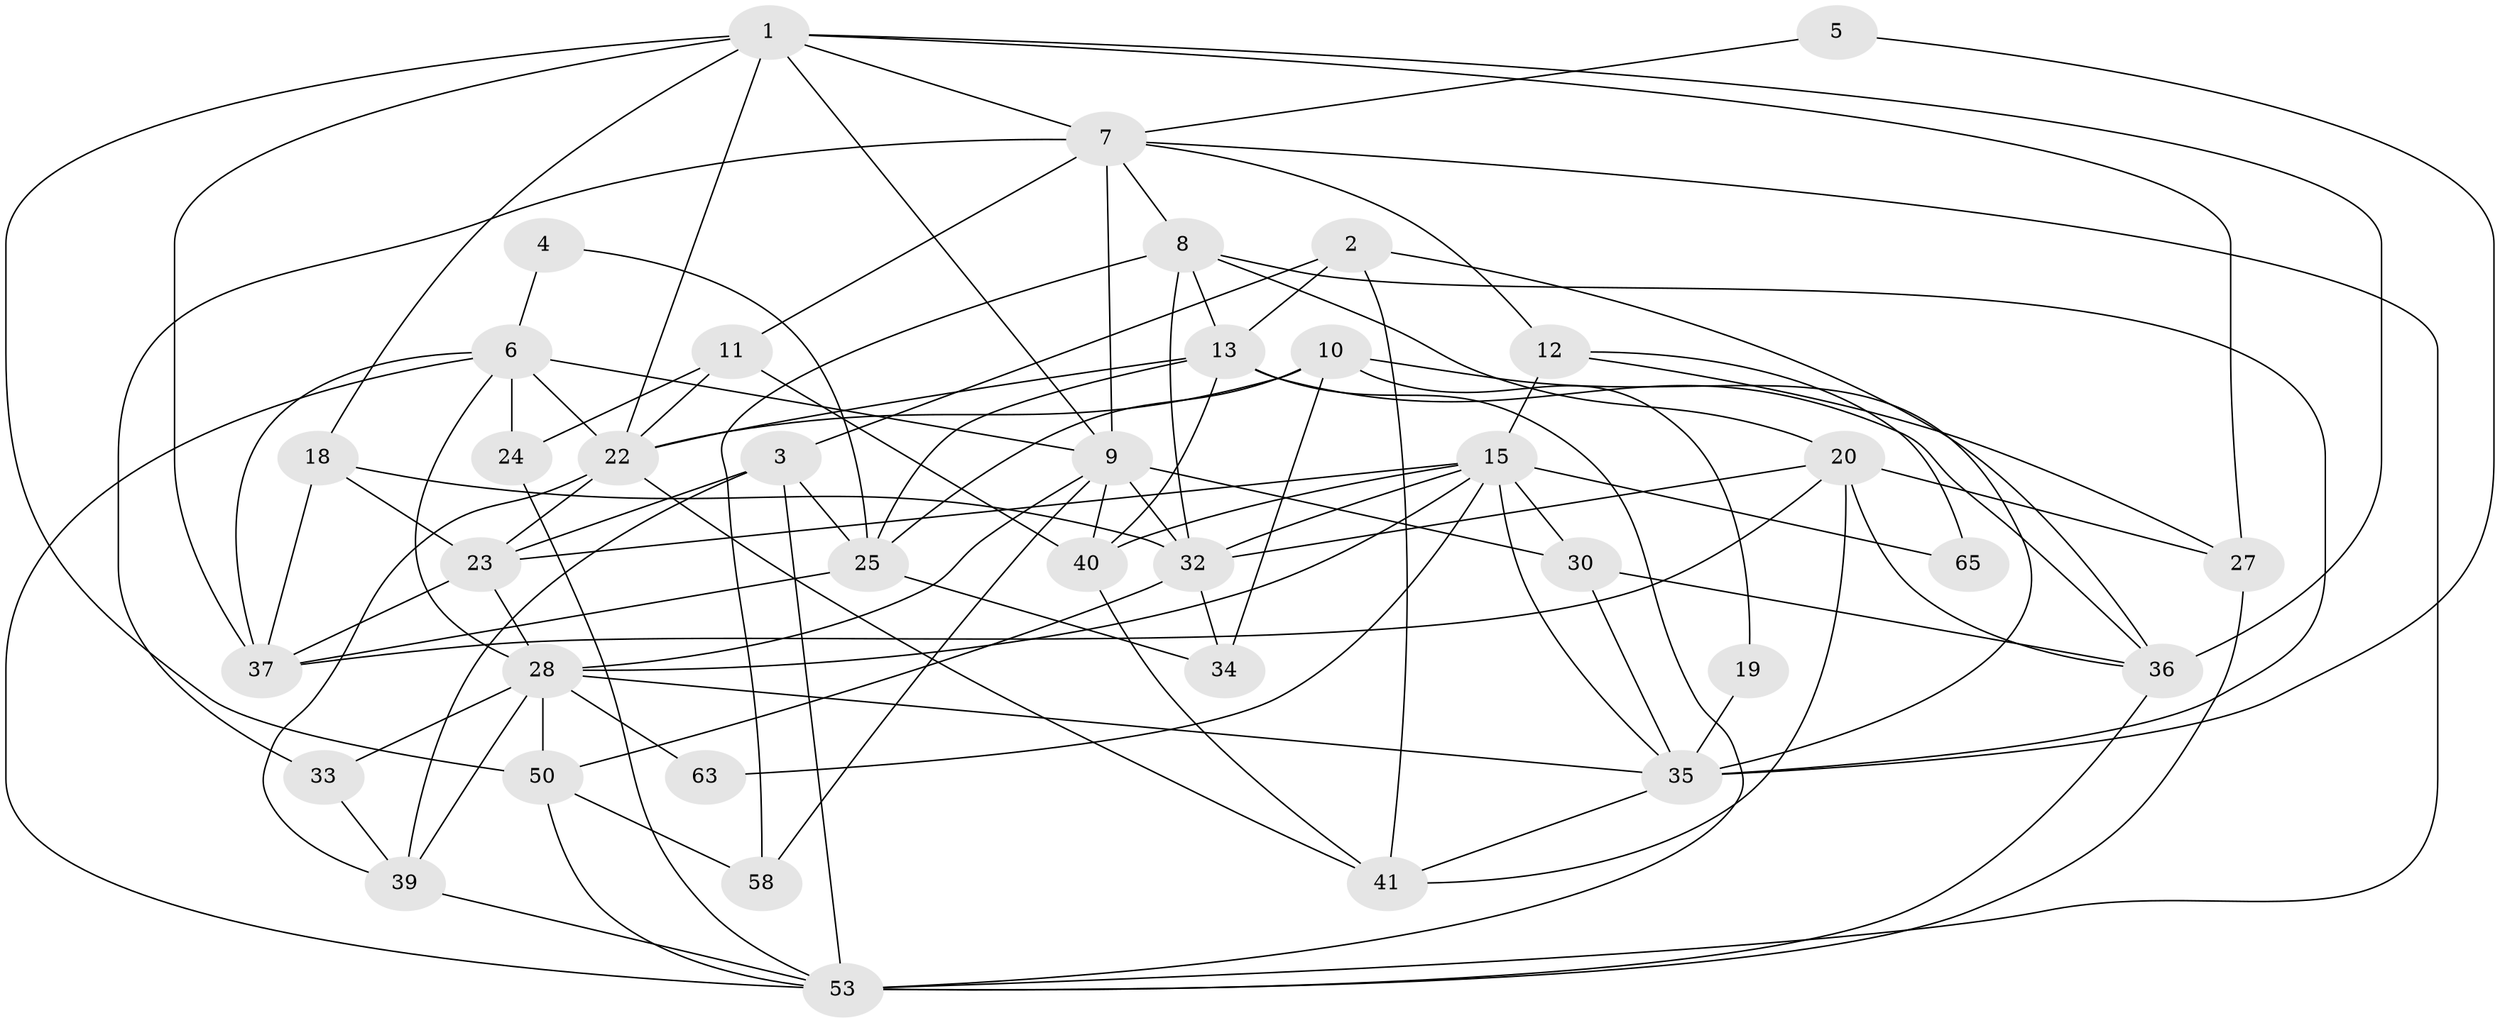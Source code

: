 // Generated by graph-tools (version 1.1) at 2025/52/02/27/25 19:52:04]
// undirected, 38 vertices, 100 edges
graph export_dot {
graph [start="1"]
  node [color=gray90,style=filled];
  1 [super="+16"];
  2 [super="+47"];
  3;
  4;
  5;
  6 [super="+17"];
  7 [super="+14"];
  8 [super="+26"];
  9 [super="+21"];
  10 [super="+45"];
  11;
  12 [super="+61"];
  13 [super="+51"];
  15 [super="+57"];
  18 [super="+60"];
  19;
  20 [super="+29"];
  22 [super="+46"];
  23 [super="+38"];
  24 [super="+31"];
  25 [super="+56"];
  27 [super="+59"];
  28 [super="+48"];
  30 [super="+67"];
  32 [super="+52"];
  33 [super="+49"];
  34;
  35 [super="+54"];
  36 [super="+66"];
  37 [super="+62"];
  39 [super="+42"];
  40 [super="+43"];
  41 [super="+44"];
  50 [super="+55"];
  53 [super="+64"];
  58;
  63;
  65;
  1 -- 37;
  1 -- 22;
  1 -- 36;
  1 -- 7;
  1 -- 50;
  1 -- 18;
  1 -- 27;
  1 -- 9;
  2 -- 3;
  2 -- 13;
  2 -- 41;
  2 -- 36;
  3 -- 53;
  3 -- 39;
  3 -- 25;
  3 -- 23;
  4 -- 6;
  4 -- 25;
  5 -- 7;
  5 -- 35;
  6 -- 37;
  6 -- 22;
  6 -- 53;
  6 -- 24;
  6 -- 9;
  6 -- 28;
  7 -- 9;
  7 -- 33;
  7 -- 8;
  7 -- 11;
  7 -- 53;
  7 -- 12;
  8 -- 35;
  8 -- 58;
  8 -- 32;
  8 -- 20;
  8 -- 13;
  9 -- 58;
  9 -- 28;
  9 -- 30;
  9 -- 40;
  9 -- 32;
  10 -- 19;
  10 -- 25;
  10 -- 35;
  10 -- 34;
  10 -- 22;
  11 -- 22;
  11 -- 24;
  11 -- 40;
  12 -- 65;
  12 -- 15 [weight=2];
  12 -- 27;
  13 -- 22;
  13 -- 53;
  13 -- 25;
  13 -- 40;
  13 -- 36;
  15 -- 30;
  15 -- 35;
  15 -- 65;
  15 -- 63;
  15 -- 40;
  15 -- 28;
  15 -- 23;
  15 -- 32;
  18 -- 37;
  18 -- 32;
  18 -- 23 [weight=2];
  19 -- 35;
  20 -- 37;
  20 -- 27;
  20 -- 32;
  20 -- 41 [weight=2];
  20 -- 36;
  22 -- 23;
  22 -- 41 [weight=2];
  22 -- 39;
  23 -- 28;
  23 -- 37;
  24 -- 53;
  25 -- 37;
  25 -- 34;
  27 -- 53;
  28 -- 50 [weight=2];
  28 -- 35;
  28 -- 39;
  28 -- 63;
  28 -- 33;
  30 -- 35;
  30 -- 36;
  32 -- 34;
  32 -- 50;
  33 -- 39;
  35 -- 41;
  36 -- 53;
  39 -- 53;
  40 -- 41;
  50 -- 58;
  50 -- 53;
}
